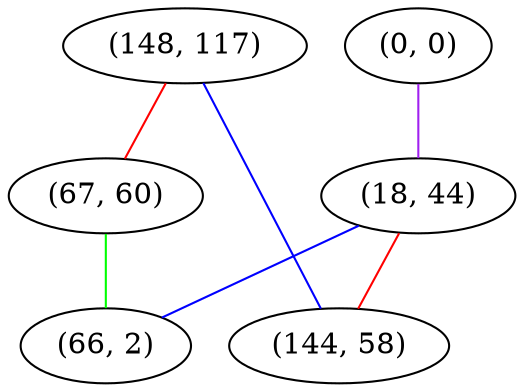 graph "" {
"(0, 0)";
"(18, 44)";
"(148, 117)";
"(67, 60)";
"(144, 58)";
"(66, 2)";
"(0, 0)" -- "(18, 44)"  [color=purple, key=0, weight=4];
"(18, 44)" -- "(144, 58)"  [color=red, key=0, weight=1];
"(18, 44)" -- "(66, 2)"  [color=blue, key=0, weight=3];
"(148, 117)" -- "(67, 60)"  [color=red, key=0, weight=1];
"(148, 117)" -- "(144, 58)"  [color=blue, key=0, weight=3];
"(67, 60)" -- "(66, 2)"  [color=green, key=0, weight=2];
}
